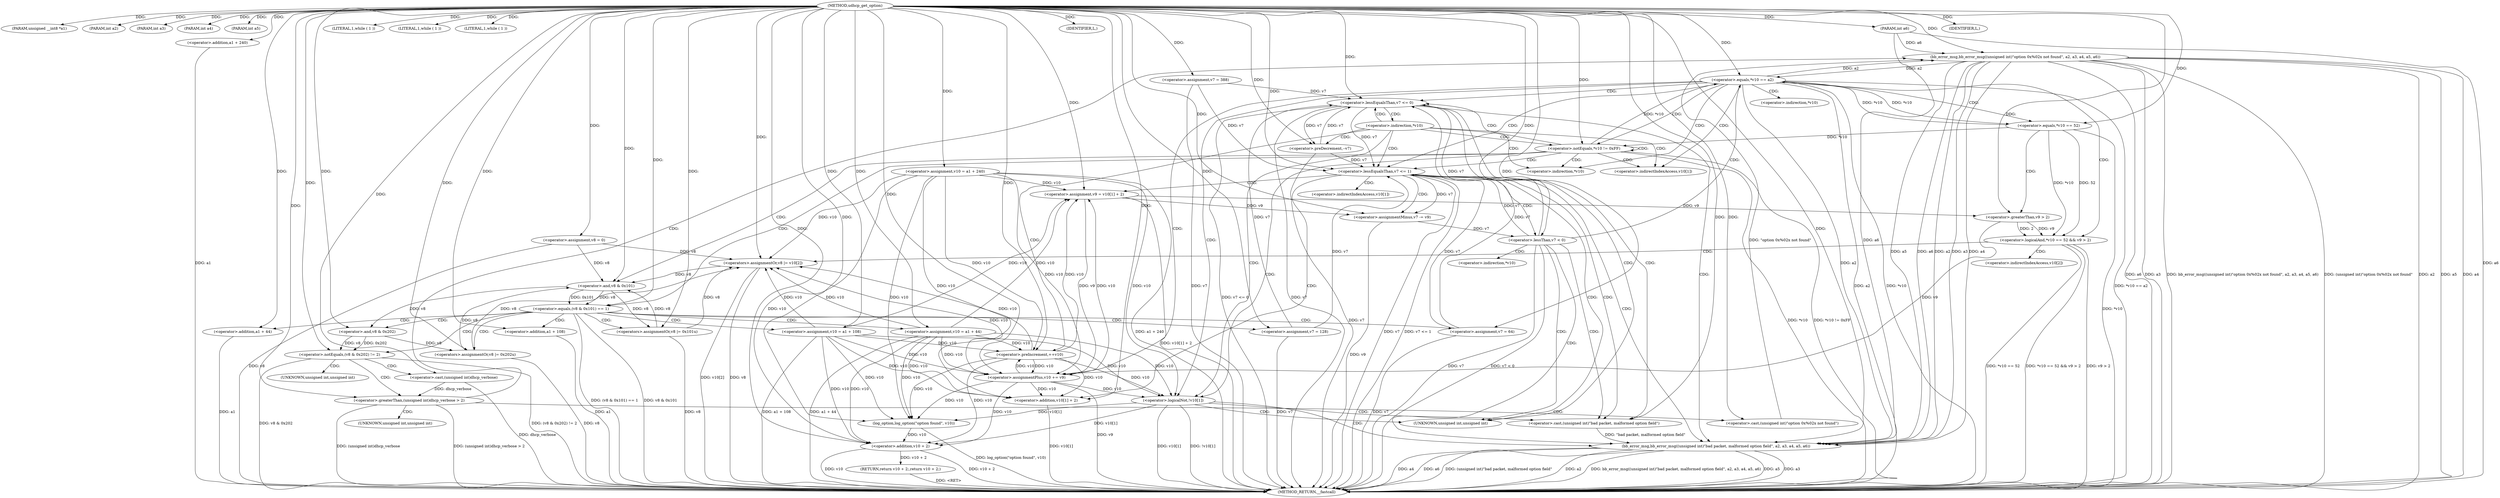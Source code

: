digraph udhcp_get_option {  
"1000105" [label = "(METHOD,udhcp_get_option)" ]
"1000277" [label = "(METHOD_RETURN,__fastcall)" ]
"1000106" [label = "(PARAM,unsigned __int8 *a1)" ]
"1000107" [label = "(PARAM,int a2)" ]
"1000108" [label = "(PARAM,int a3)" ]
"1000109" [label = "(PARAM,int a4)" ]
"1000110" [label = "(PARAM,int a5)" ]
"1000111" [label = "(PARAM,int a6)" ]
"1000117" [label = "(<operator>.assignment,v8 = 0)" ]
"1000120" [label = "(<operator>.assignment,v10 = a1 + 240)" ]
"1000122" [label = "(<operator>.addition,a1 + 240)" ]
"1000125" [label = "(<operator>.assignment,v7 = 388)" ]
"1000129" [label = "(LITERAL,1,while ( 1 ))" ]
"1000132" [label = "(LITERAL,1,while ( 1 ))" ]
"1000135" [label = "(LITERAL,1,while ( 1 ))" ]
"1000138" [label = "(<operator>.lessEqualsThan,v7 <= 0)" ]
"1000146" [label = "(<operator>.preDecrement,--v7)" ]
"1000148" [label = "(<operator>.preIncrement,++v10)" ]
"1000151" [label = "(<operator>.notEquals,*v10 != 0xFF)" ]
"1000157" [label = "(<operator>.equals,(v8 & 0x101) == 1)" ]
"1000158" [label = "(<operator>.and,v8 & 0x101)" ]
"1000163" [label = "(<operators>.assignmentOr,v8 |= 0x101u)" ]
"1000166" [label = "(<operator>.assignment,v10 = a1 + 108)" ]
"1000168" [label = "(<operator>.addition,a1 + 108)" ]
"1000171" [label = "(<operator>.assignment,v7 = 128)" ]
"1000177" [label = "(<operator>.notEquals,(v8 & 0x202) != 2)" ]
"1000178" [label = "(<operator>.and,v8 & 0x202)" ]
"1000184" [label = "(<operator>.greaterThan,(unsigned int)dhcp_verbose > 2)" ]
"1000185" [label = "(<operator>.cast,(unsigned int)dhcp_verbose)" ]
"1000189" [label = "(bb_error_msg,bb_error_msg((unsigned int)\"option 0x%02x not found\", a2, a3, a4, a5, a6))" ]
"1000190" [label = "(<operator>.cast,(unsigned int)\"option 0x%02x not found\")" ]
"1000198" [label = "(IDENTIFIER,L,)" ]
"1000199" [label = "(<operators>.assignmentOr,v8 |= 0x202u)" ]
"1000202" [label = "(<operator>.assignment,v10 = a1 + 44)" ]
"1000204" [label = "(<operator>.addition,a1 + 44)" ]
"1000207" [label = "(<operator>.assignment,v7 = 64)" ]
"1000211" [label = "(<operator>.lessEqualsThan,v7 <= 1)" ]
"1000215" [label = "(<operator>.assignment,v9 = v10[1] + 2)" ]
"1000217" [label = "(<operator>.addition,v10[1] + 2)" ]
"1000222" [label = "(<operator>.assignmentMinus,v7 -= v9)" ]
"1000226" [label = "(<operator>.lessThan,v7 < 0)" ]
"1000231" [label = "(<operator>.equals,*v10 == a2)" ]
"1000237" [label = "(<operator>.logicalAnd,*v10 == 52 && v9 > 2)" ]
"1000238" [label = "(<operator>.equals,*v10 == 52)" ]
"1000242" [label = "(<operator>.greaterThan,v9 > 2)" ]
"1000245" [label = "(<operators>.assignmentOr,v8 |= v10[2])" ]
"1000250" [label = "(<operator>.assignmentPlus,v10 += v9)" ]
"1000254" [label = "(<operator>.logicalNot,!v10[1])" ]
"1000260" [label = "(bb_error_msg,bb_error_msg((unsigned int)\"bad packet, malformed option field\", a2, a3, a4, a5, a6))" ]
"1000261" [label = "(<operator>.cast,(unsigned int)\"bad packet, malformed option field\")" ]
"1000269" [label = "(IDENTIFIER,L,)" ]
"1000270" [label = "(log_option,log_option(\"option found\", v10))" ]
"1000273" [label = "(RETURN,return v10 + 2;,return v10 + 2;)" ]
"1000274" [label = "(<operator>.addition,v10 + 2)" ]
"1000143" [label = "(<operator>.indirection,*v10)" ]
"1000152" [label = "(<operator>.indirection,*v10)" ]
"1000186" [label = "(UNKNOWN,unsigned int,unsigned int)" ]
"1000191" [label = "(UNKNOWN,unsigned int,unsigned int)" ]
"1000218" [label = "(<operator>.indirectIndexAccess,v10[1])" ]
"1000232" [label = "(<operator>.indirection,*v10)" ]
"1000239" [label = "(<operator>.indirection,*v10)" ]
"1000247" [label = "(<operator>.indirectIndexAccess,v10[2])" ]
"1000255" [label = "(<operator>.indirectIndexAccess,v10[1])" ]
"1000262" [label = "(UNKNOWN,unsigned int,unsigned int)" ]
  "1000273" -> "1000277"  [ label = "DDG: <RET>"] 
  "1000274" -> "1000277"  [ label = "DDG: v10 + 2"] 
  "1000222" -> "1000277"  [ label = "DDG: v9"] 
  "1000138" -> "1000277"  [ label = "DDG: v7 <= 0"] 
  "1000231" -> "1000277"  [ label = "DDG: *v10 == a2"] 
  "1000185" -> "1000277"  [ label = "DDG: dhcp_verbose"] 
  "1000260" -> "1000277"  [ label = "DDG: a2"] 
  "1000237" -> "1000277"  [ label = "DDG: *v10 == 52"] 
  "1000211" -> "1000277"  [ label = "DDG: v7"] 
  "1000260" -> "1000277"  [ label = "DDG: bb_error_msg((unsigned int)\"bad packet, malformed option field\", a2, a3, a4, a5, a6)"] 
  "1000163" -> "1000277"  [ label = "DDG: v8"] 
  "1000260" -> "1000277"  [ label = "DDG: a5"] 
  "1000217" -> "1000277"  [ label = "DDG: v10[1]"] 
  "1000189" -> "1000277"  [ label = "DDG: a3"] 
  "1000204" -> "1000277"  [ label = "DDG: a1"] 
  "1000199" -> "1000277"  [ label = "DDG: v8"] 
  "1000138" -> "1000277"  [ label = "DDG: v7"] 
  "1000189" -> "1000277"  [ label = "DDG: bb_error_msg((unsigned int)\"option 0x%02x not found\", a2, a3, a4, a5, a6)"] 
  "1000238" -> "1000277"  [ label = "DDG: *v10"] 
  "1000120" -> "1000277"  [ label = "DDG: a1 + 240"] 
  "1000184" -> "1000277"  [ label = "DDG: (unsigned int)dhcp_verbose > 2"] 
  "1000117" -> "1000277"  [ label = "DDG: v8"] 
  "1000260" -> "1000277"  [ label = "DDG: a3"] 
  "1000215" -> "1000277"  [ label = "DDG: v10[1] + 2"] 
  "1000177" -> "1000277"  [ label = "DDG: v8 & 0x202"] 
  "1000211" -> "1000277"  [ label = "DDG: v7 <= 1"] 
  "1000245" -> "1000277"  [ label = "DDG: v8"] 
  "1000157" -> "1000277"  [ label = "DDG: (v8 & 0x101) == 1"] 
  "1000151" -> "1000277"  [ label = "DDG: *v10"] 
  "1000231" -> "1000277"  [ label = "DDG: a2"] 
  "1000270" -> "1000277"  [ label = "DDG: log_option(\"option found\", v10)"] 
  "1000260" -> "1000277"  [ label = "DDG: a4"] 
  "1000226" -> "1000277"  [ label = "DDG: v7"] 
  "1000226" -> "1000277"  [ label = "DDG: v7 < 0"] 
  "1000260" -> "1000277"  [ label = "DDG: a6"] 
  "1000146" -> "1000277"  [ label = "DDG: v7"] 
  "1000202" -> "1000277"  [ label = "DDG: a1 + 44"] 
  "1000157" -> "1000277"  [ label = "DDG: v8 & 0x101"] 
  "1000245" -> "1000277"  [ label = "DDG: v10[2]"] 
  "1000189" -> "1000277"  [ label = "DDG: (unsigned int)\"option 0x%02x not found\""] 
  "1000237" -> "1000277"  [ label = "DDG: *v10 == 52 && v9 > 2"] 
  "1000231" -> "1000277"  [ label = "DDG: *v10"] 
  "1000254" -> "1000277"  [ label = "DDG: v10[1]"] 
  "1000184" -> "1000277"  [ label = "DDG: (unsigned int)dhcp_verbose"] 
  "1000189" -> "1000277"  [ label = "DDG: a2"] 
  "1000274" -> "1000277"  [ label = "DDG: v10"] 
  "1000260" -> "1000277"  [ label = "DDG: (unsigned int)\"bad packet, malformed option field\""] 
  "1000250" -> "1000277"  [ label = "DDG: v9"] 
  "1000207" -> "1000277"  [ label = "DDG: v7"] 
  "1000125" -> "1000277"  [ label = "DDG: v7"] 
  "1000177" -> "1000277"  [ label = "DDG: (v8 & 0x202) != 2"] 
  "1000237" -> "1000277"  [ label = "DDG: v9 > 2"] 
  "1000189" -> "1000277"  [ label = "DDG: a5"] 
  "1000168" -> "1000277"  [ label = "DDG: a1"] 
  "1000254" -> "1000277"  [ label = "DDG: !v10[1]"] 
  "1000111" -> "1000277"  [ label = "DDG: a6"] 
  "1000189" -> "1000277"  [ label = "DDG: a4"] 
  "1000171" -> "1000277"  [ label = "DDG: v7"] 
  "1000189" -> "1000277"  [ label = "DDG: a6"] 
  "1000122" -> "1000277"  [ label = "DDG: a1"] 
  "1000166" -> "1000277"  [ label = "DDG: a1 + 108"] 
  "1000151" -> "1000277"  [ label = "DDG: *v10 != 0xFF"] 
  "1000105" -> "1000106"  [ label = "DDG: "] 
  "1000105" -> "1000107"  [ label = "DDG: "] 
  "1000105" -> "1000108"  [ label = "DDG: "] 
  "1000105" -> "1000109"  [ label = "DDG: "] 
  "1000105" -> "1000110"  [ label = "DDG: "] 
  "1000105" -> "1000111"  [ label = "DDG: "] 
  "1000105" -> "1000117"  [ label = "DDG: "] 
  "1000105" -> "1000120"  [ label = "DDG: "] 
  "1000105" -> "1000122"  [ label = "DDG: "] 
  "1000105" -> "1000125"  [ label = "DDG: "] 
  "1000105" -> "1000129"  [ label = "DDG: "] 
  "1000105" -> "1000132"  [ label = "DDG: "] 
  "1000105" -> "1000135"  [ label = "DDG: "] 
  "1000226" -> "1000138"  [ label = "DDG: v7"] 
  "1000146" -> "1000138"  [ label = "DDG: v7"] 
  "1000207" -> "1000138"  [ label = "DDG: v7"] 
  "1000125" -> "1000138"  [ label = "DDG: v7"] 
  "1000171" -> "1000138"  [ label = "DDG: v7"] 
  "1000105" -> "1000138"  [ label = "DDG: "] 
  "1000138" -> "1000146"  [ label = "DDG: v7"] 
  "1000105" -> "1000146"  [ label = "DDG: "] 
  "1000166" -> "1000148"  [ label = "DDG: v10"] 
  "1000202" -> "1000148"  [ label = "DDG: v10"] 
  "1000120" -> "1000148"  [ label = "DDG: v10"] 
  "1000250" -> "1000148"  [ label = "DDG: v10"] 
  "1000105" -> "1000148"  [ label = "DDG: "] 
  "1000238" -> "1000151"  [ label = "DDG: *v10"] 
  "1000105" -> "1000151"  [ label = "DDG: "] 
  "1000158" -> "1000157"  [ label = "DDG: v8"] 
  "1000158" -> "1000157"  [ label = "DDG: 0x101"] 
  "1000163" -> "1000158"  [ label = "DDG: v8"] 
  "1000199" -> "1000158"  [ label = "DDG: v8"] 
  "1000117" -> "1000158"  [ label = "DDG: v8"] 
  "1000245" -> "1000158"  [ label = "DDG: v8"] 
  "1000105" -> "1000158"  [ label = "DDG: "] 
  "1000105" -> "1000157"  [ label = "DDG: "] 
  "1000105" -> "1000163"  [ label = "DDG: "] 
  "1000158" -> "1000163"  [ label = "DDG: v8"] 
  "1000105" -> "1000166"  [ label = "DDG: "] 
  "1000105" -> "1000168"  [ label = "DDG: "] 
  "1000105" -> "1000171"  [ label = "DDG: "] 
  "1000178" -> "1000177"  [ label = "DDG: v8"] 
  "1000178" -> "1000177"  [ label = "DDG: 0x202"] 
  "1000158" -> "1000178"  [ label = "DDG: v8"] 
  "1000105" -> "1000178"  [ label = "DDG: "] 
  "1000105" -> "1000177"  [ label = "DDG: "] 
  "1000185" -> "1000184"  [ label = "DDG: dhcp_verbose"] 
  "1000105" -> "1000185"  [ label = "DDG: "] 
  "1000105" -> "1000184"  [ label = "DDG: "] 
  "1000190" -> "1000189"  [ label = "DDG: \"option 0x%02x not found\""] 
  "1000105" -> "1000190"  [ label = "DDG: "] 
  "1000231" -> "1000189"  [ label = "DDG: a2"] 
  "1000105" -> "1000189"  [ label = "DDG: "] 
  "1000111" -> "1000189"  [ label = "DDG: a6"] 
  "1000105" -> "1000198"  [ label = "DDG: "] 
  "1000105" -> "1000199"  [ label = "DDG: "] 
  "1000178" -> "1000199"  [ label = "DDG: v8"] 
  "1000105" -> "1000202"  [ label = "DDG: "] 
  "1000105" -> "1000204"  [ label = "DDG: "] 
  "1000105" -> "1000207"  [ label = "DDG: "] 
  "1000138" -> "1000211"  [ label = "DDG: v7"] 
  "1000226" -> "1000211"  [ label = "DDG: v7"] 
  "1000146" -> "1000211"  [ label = "DDG: v7"] 
  "1000207" -> "1000211"  [ label = "DDG: v7"] 
  "1000125" -> "1000211"  [ label = "DDG: v7"] 
  "1000171" -> "1000211"  [ label = "DDG: v7"] 
  "1000105" -> "1000211"  [ label = "DDG: "] 
  "1000166" -> "1000215"  [ label = "DDG: v10"] 
  "1000202" -> "1000215"  [ label = "DDG: v10"] 
  "1000120" -> "1000215"  [ label = "DDG: v10"] 
  "1000148" -> "1000215"  [ label = "DDG: v10"] 
  "1000250" -> "1000215"  [ label = "DDG: v10"] 
  "1000105" -> "1000215"  [ label = "DDG: "] 
  "1000166" -> "1000217"  [ label = "DDG: v10"] 
  "1000202" -> "1000217"  [ label = "DDG: v10"] 
  "1000120" -> "1000217"  [ label = "DDG: v10"] 
  "1000148" -> "1000217"  [ label = "DDG: v10"] 
  "1000250" -> "1000217"  [ label = "DDG: v10"] 
  "1000105" -> "1000217"  [ label = "DDG: "] 
  "1000215" -> "1000222"  [ label = "DDG: v9"] 
  "1000105" -> "1000222"  [ label = "DDG: "] 
  "1000211" -> "1000222"  [ label = "DDG: v7"] 
  "1000222" -> "1000226"  [ label = "DDG: v7"] 
  "1000105" -> "1000226"  [ label = "DDG: "] 
  "1000238" -> "1000231"  [ label = "DDG: *v10"] 
  "1000151" -> "1000231"  [ label = "DDG: *v10"] 
  "1000189" -> "1000231"  [ label = "DDG: a2"] 
  "1000105" -> "1000231"  [ label = "DDG: "] 
  "1000238" -> "1000237"  [ label = "DDG: *v10"] 
  "1000238" -> "1000237"  [ label = "DDG: 52"] 
  "1000231" -> "1000238"  [ label = "DDG: *v10"] 
  "1000105" -> "1000238"  [ label = "DDG: "] 
  "1000242" -> "1000237"  [ label = "DDG: v9"] 
  "1000242" -> "1000237"  [ label = "DDG: 2"] 
  "1000105" -> "1000242"  [ label = "DDG: "] 
  "1000215" -> "1000242"  [ label = "DDG: v9"] 
  "1000166" -> "1000245"  [ label = "DDG: v10"] 
  "1000202" -> "1000245"  [ label = "DDG: v10"] 
  "1000120" -> "1000245"  [ label = "DDG: v10"] 
  "1000148" -> "1000245"  [ label = "DDG: v10"] 
  "1000250" -> "1000245"  [ label = "DDG: v10"] 
  "1000163" -> "1000245"  [ label = "DDG: v8"] 
  "1000199" -> "1000245"  [ label = "DDG: v8"] 
  "1000117" -> "1000245"  [ label = "DDG: v8"] 
  "1000105" -> "1000245"  [ label = "DDG: "] 
  "1000242" -> "1000250"  [ label = "DDG: v9"] 
  "1000105" -> "1000250"  [ label = "DDG: "] 
  "1000215" -> "1000250"  [ label = "DDG: v9"] 
  "1000166" -> "1000250"  [ label = "DDG: v10"] 
  "1000202" -> "1000250"  [ label = "DDG: v10"] 
  "1000120" -> "1000250"  [ label = "DDG: v10"] 
  "1000148" -> "1000250"  [ label = "DDG: v10"] 
  "1000166" -> "1000254"  [ label = "DDG: v10"] 
  "1000202" -> "1000254"  [ label = "DDG: v10"] 
  "1000120" -> "1000254"  [ label = "DDG: v10"] 
  "1000148" -> "1000254"  [ label = "DDG: v10"] 
  "1000250" -> "1000254"  [ label = "DDG: v10"] 
  "1000261" -> "1000260"  [ label = "DDG: \"bad packet, malformed option field\""] 
  "1000105" -> "1000261"  [ label = "DDG: "] 
  "1000231" -> "1000260"  [ label = "DDG: a2"] 
  "1000189" -> "1000260"  [ label = "DDG: a2"] 
  "1000105" -> "1000260"  [ label = "DDG: "] 
  "1000189" -> "1000260"  [ label = "DDG: a3"] 
  "1000189" -> "1000260"  [ label = "DDG: a4"] 
  "1000189" -> "1000260"  [ label = "DDG: a5"] 
  "1000189" -> "1000260"  [ label = "DDG: a6"] 
  "1000111" -> "1000260"  [ label = "DDG: a6"] 
  "1000105" -> "1000269"  [ label = "DDG: "] 
  "1000105" -> "1000270"  [ label = "DDG: "] 
  "1000166" -> "1000270"  [ label = "DDG: v10"] 
  "1000202" -> "1000270"  [ label = "DDG: v10"] 
  "1000120" -> "1000270"  [ label = "DDG: v10"] 
  "1000148" -> "1000270"  [ label = "DDG: v10"] 
  "1000254" -> "1000270"  [ label = "DDG: v10[1]"] 
  "1000250" -> "1000270"  [ label = "DDG: v10"] 
  "1000274" -> "1000273"  [ label = "DDG: v10 + 2"] 
  "1000270" -> "1000274"  [ label = "DDG: v10"] 
  "1000254" -> "1000274"  [ label = "DDG: v10[1]"] 
  "1000105" -> "1000274"  [ label = "DDG: "] 
  "1000166" -> "1000274"  [ label = "DDG: v10"] 
  "1000202" -> "1000274"  [ label = "DDG: v10"] 
  "1000120" -> "1000274"  [ label = "DDG: v10"] 
  "1000148" -> "1000274"  [ label = "DDG: v10"] 
  "1000250" -> "1000274"  [ label = "DDG: v10"] 
  "1000138" -> "1000262"  [ label = "CDG: "] 
  "1000138" -> "1000261"  [ label = "CDG: "] 
  "1000138" -> "1000260"  [ label = "CDG: "] 
  "1000138" -> "1000143"  [ label = "CDG: "] 
  "1000143" -> "1000148"  [ label = "CDG: "] 
  "1000143" -> "1000146"  [ label = "CDG: "] 
  "1000143" -> "1000138"  [ label = "CDG: "] 
  "1000143" -> "1000152"  [ label = "CDG: "] 
  "1000143" -> "1000151"  [ label = "CDG: "] 
  "1000143" -> "1000211"  [ label = "CDG: "] 
  "1000143" -> "1000255"  [ label = "CDG: "] 
  "1000143" -> "1000254"  [ label = "CDG: "] 
  "1000151" -> "1000158"  [ label = "CDG: "] 
  "1000151" -> "1000157"  [ label = "CDG: "] 
  "1000151" -> "1000211"  [ label = "CDG: "] 
  "1000151" -> "1000138"  [ label = "CDG: "] 
  "1000151" -> "1000152"  [ label = "CDG: "] 
  "1000151" -> "1000151"  [ label = "CDG: "] 
  "1000151" -> "1000255"  [ label = "CDG: "] 
  "1000151" -> "1000254"  [ label = "CDG: "] 
  "1000157" -> "1000171"  [ label = "CDG: "] 
  "1000157" -> "1000168"  [ label = "CDG: "] 
  "1000157" -> "1000166"  [ label = "CDG: "] 
  "1000157" -> "1000163"  [ label = "CDG: "] 
  "1000157" -> "1000178"  [ label = "CDG: "] 
  "1000157" -> "1000177"  [ label = "CDG: "] 
  "1000157" -> "1000207"  [ label = "CDG: "] 
  "1000157" -> "1000204"  [ label = "CDG: "] 
  "1000157" -> "1000202"  [ label = "CDG: "] 
  "1000157" -> "1000199"  [ label = "CDG: "] 
  "1000177" -> "1000186"  [ label = "CDG: "] 
  "1000177" -> "1000185"  [ label = "CDG: "] 
  "1000177" -> "1000184"  [ label = "CDG: "] 
  "1000184" -> "1000191"  [ label = "CDG: "] 
  "1000184" -> "1000190"  [ label = "CDG: "] 
  "1000184" -> "1000189"  [ label = "CDG: "] 
  "1000211" -> "1000222"  [ label = "CDG: "] 
  "1000211" -> "1000218"  [ label = "CDG: "] 
  "1000211" -> "1000217"  [ label = "CDG: "] 
  "1000211" -> "1000215"  [ label = "CDG: "] 
  "1000211" -> "1000226"  [ label = "CDG: "] 
  "1000211" -> "1000262"  [ label = "CDG: "] 
  "1000211" -> "1000261"  [ label = "CDG: "] 
  "1000211" -> "1000260"  [ label = "CDG: "] 
  "1000226" -> "1000232"  [ label = "CDG: "] 
  "1000226" -> "1000231"  [ label = "CDG: "] 
  "1000226" -> "1000262"  [ label = "CDG: "] 
  "1000226" -> "1000261"  [ label = "CDG: "] 
  "1000226" -> "1000260"  [ label = "CDG: "] 
  "1000231" -> "1000239"  [ label = "CDG: "] 
  "1000231" -> "1000238"  [ label = "CDG: "] 
  "1000231" -> "1000237"  [ label = "CDG: "] 
  "1000231" -> "1000255"  [ label = "CDG: "] 
  "1000231" -> "1000254"  [ label = "CDG: "] 
  "1000231" -> "1000250"  [ label = "CDG: "] 
  "1000231" -> "1000211"  [ label = "CDG: "] 
  "1000231" -> "1000138"  [ label = "CDG: "] 
  "1000231" -> "1000152"  [ label = "CDG: "] 
  "1000231" -> "1000151"  [ label = "CDG: "] 
  "1000237" -> "1000247"  [ label = "CDG: "] 
  "1000237" -> "1000245"  [ label = "CDG: "] 
  "1000238" -> "1000242"  [ label = "CDG: "] 
  "1000254" -> "1000262"  [ label = "CDG: "] 
  "1000254" -> "1000261"  [ label = "CDG: "] 
  "1000254" -> "1000260"  [ label = "CDG: "] 
}
